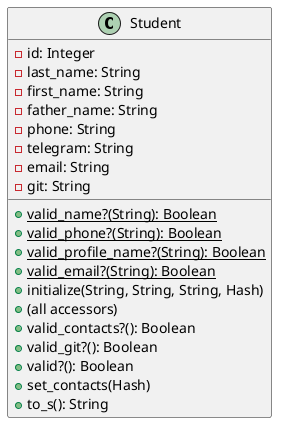 @startuml
'https://plantuml.com/class-diagram

class Student {
    -id: Integer
    -last_name: String
    -first_name: String
    -father_name: String
    -phone: String
    -telegram: String
    -email: String
    -git: String
    +{static}valid_name?(String): Boolean
    +{static}valid_phone?(String): Boolean
    +{static}valid_profile_name?(String): Boolean
    +{static}valid_email?(String): Boolean
    +initialize(String, String, String, Hash)
    +(all accessors)
    +valid_contacts?(): Boolean
    +valid_git?(): Boolean
    +valid?(): Boolean
    +set_contacts(Hash)
    +to_s(): String
}

@enduml